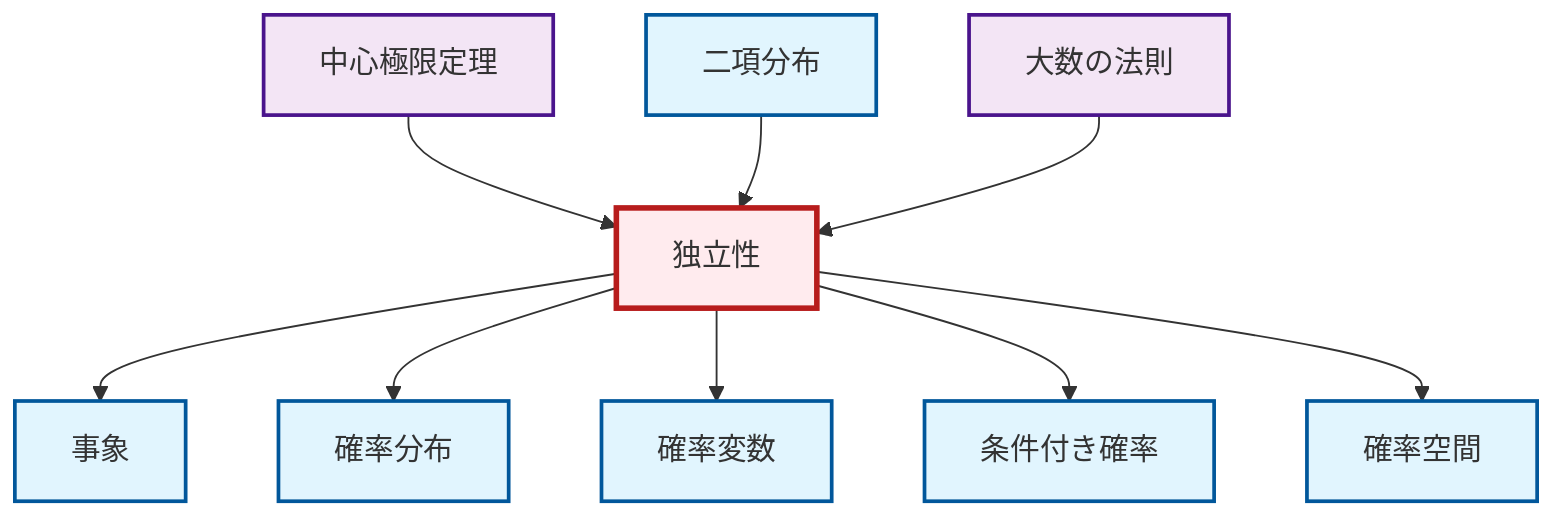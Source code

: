 graph TD
    classDef definition fill:#e1f5fe,stroke:#01579b,stroke-width:2px
    classDef theorem fill:#f3e5f5,stroke:#4a148c,stroke-width:2px
    classDef axiom fill:#fff3e0,stroke:#e65100,stroke-width:2px
    classDef example fill:#e8f5e9,stroke:#1b5e20,stroke-width:2px
    classDef current fill:#ffebee,stroke:#b71c1c,stroke-width:3px
    thm-central-limit["中心極限定理"]:::theorem
    def-random-variable["確率変数"]:::definition
    def-independence["独立性"]:::definition
    def-event["事象"]:::definition
    def-probability-distribution["確率分布"]:::definition
    def-conditional-probability["条件付き確率"]:::definition
    def-probability-space["確率空間"]:::definition
    thm-law-of-large-numbers["大数の法則"]:::theorem
    def-binomial-distribution["二項分布"]:::definition
    def-independence --> def-event
    thm-central-limit --> def-independence
    def-binomial-distribution --> def-independence
    def-independence --> def-probability-distribution
    thm-law-of-large-numbers --> def-independence
    def-independence --> def-random-variable
    def-independence --> def-conditional-probability
    def-independence --> def-probability-space
    class def-independence current
